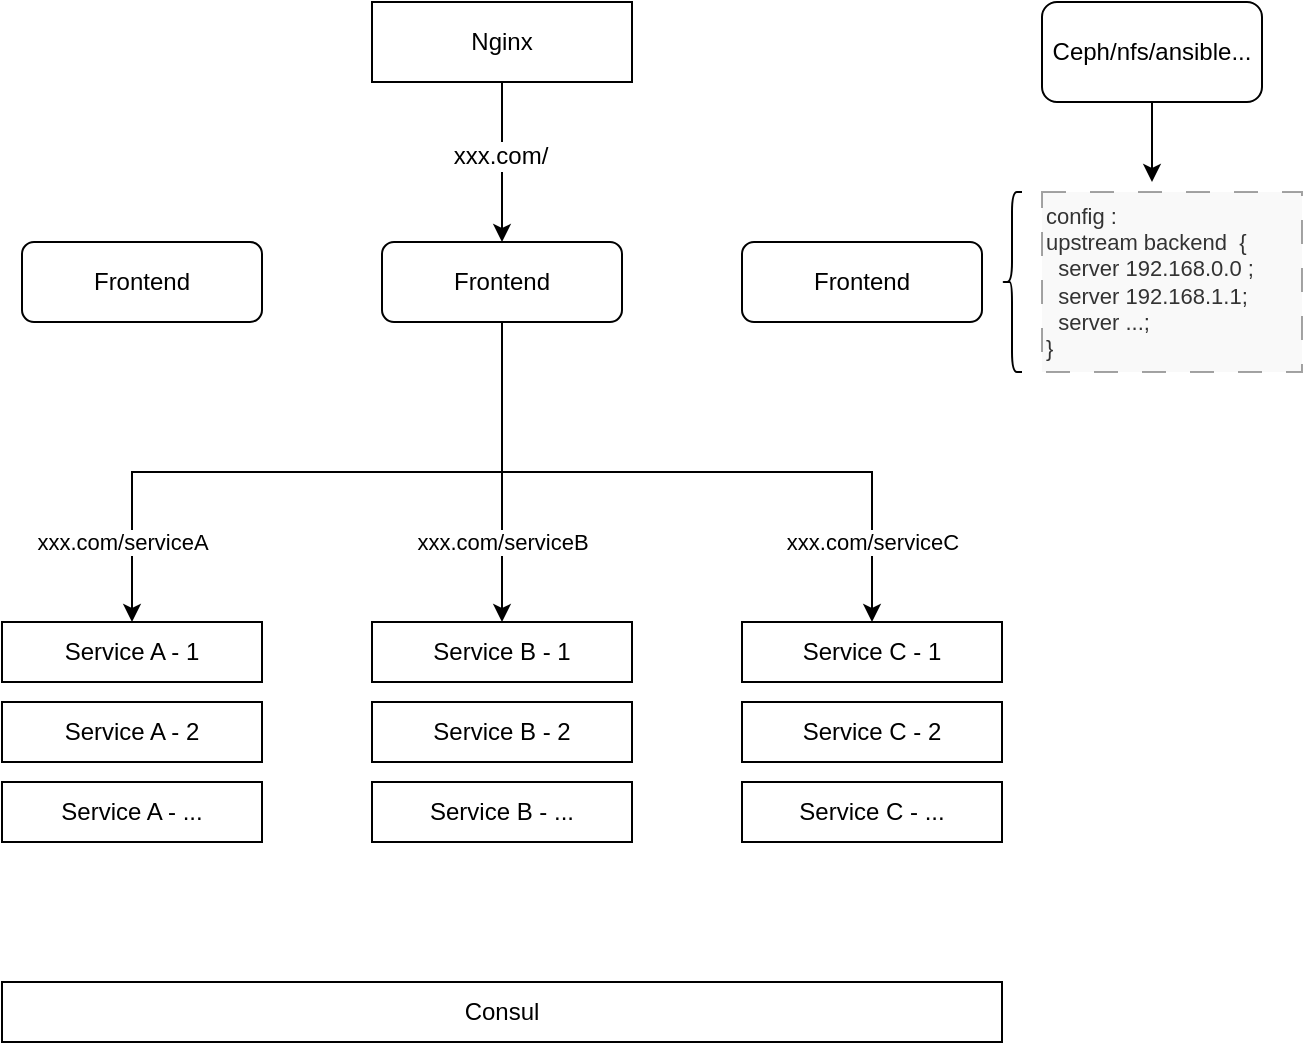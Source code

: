 <mxfile version="21.7.5" type="github">
  <diagram id="C5RBs43oDa-KdzZeNtuy" name="Page-1">
    <mxGraphModel dx="800" dy="1850" grid="1" gridSize="10" guides="1" tooltips="1" connect="1" arrows="1" fold="1" page="1" pageScale="1" pageWidth="827" pageHeight="1169" math="0" shadow="0">
      <root>
        <mxCell id="WIyWlLk6GJQsqaUBKTNV-0" />
        <mxCell id="WIyWlLk6GJQsqaUBKTNV-1" parent="WIyWlLk6GJQsqaUBKTNV-0" />
        <mxCell id="WIyWlLk6GJQsqaUBKTNV-3" value="Frontend" style="rounded=1;whiteSpace=wrap;html=1;fontSize=12;glass=0;strokeWidth=1;shadow=0;" parent="WIyWlLk6GJQsqaUBKTNV-1" vertex="1">
          <mxGeometry x="120" y="50" width="120" height="40" as="geometry" />
        </mxCell>
        <mxCell id="h03rKYbJXhHbw70bjrxY-0" value="Service A - 1" style="rounded=0;whiteSpace=wrap;html=1;" vertex="1" parent="WIyWlLk6GJQsqaUBKTNV-1">
          <mxGeometry x="110" y="240" width="130" height="30" as="geometry" />
        </mxCell>
        <mxCell id="h03rKYbJXhHbw70bjrxY-4" value="Service A - 2" style="rounded=0;whiteSpace=wrap;html=1;" vertex="1" parent="WIyWlLk6GJQsqaUBKTNV-1">
          <mxGeometry x="110" y="280" width="130" height="30" as="geometry" />
        </mxCell>
        <mxCell id="h03rKYbJXhHbw70bjrxY-5" value="Service A - ..." style="rounded=0;whiteSpace=wrap;html=1;" vertex="1" parent="WIyWlLk6GJQsqaUBKTNV-1">
          <mxGeometry x="110" y="320" width="130" height="30" as="geometry" />
        </mxCell>
        <mxCell id="h03rKYbJXhHbw70bjrxY-9" value="Service B - 1" style="rounded=0;whiteSpace=wrap;html=1;" vertex="1" parent="WIyWlLk6GJQsqaUBKTNV-1">
          <mxGeometry x="295" y="240" width="130" height="30" as="geometry" />
        </mxCell>
        <mxCell id="h03rKYbJXhHbw70bjrxY-10" value="Service B - 2" style="rounded=0;whiteSpace=wrap;html=1;" vertex="1" parent="WIyWlLk6GJQsqaUBKTNV-1">
          <mxGeometry x="295" y="280" width="130" height="30" as="geometry" />
        </mxCell>
        <mxCell id="h03rKYbJXhHbw70bjrxY-11" value="Service B - ..." style="rounded=0;whiteSpace=wrap;html=1;" vertex="1" parent="WIyWlLk6GJQsqaUBKTNV-1">
          <mxGeometry x="295" y="320" width="130" height="30" as="geometry" />
        </mxCell>
        <mxCell id="h03rKYbJXhHbw70bjrxY-20" style="edgeStyle=orthogonalEdgeStyle;rounded=1;orthogonalLoop=1;jettySize=auto;html=1;exitX=0.5;exitY=1;exitDx=0;exitDy=0;entryX=0.5;entryY=0;entryDx=0;entryDy=0;" edge="1" parent="WIyWlLk6GJQsqaUBKTNV-1" source="h03rKYbJXhHbw70bjrxY-12" target="h03rKYbJXhHbw70bjrxY-9">
          <mxGeometry relative="1" as="geometry" />
        </mxCell>
        <mxCell id="h03rKYbJXhHbw70bjrxY-24" value="xxx.com/serviceB" style="edgeLabel;html=1;align=center;verticalAlign=middle;resizable=0;points=[];" vertex="1" connectable="0" parent="h03rKYbJXhHbw70bjrxY-20">
          <mxGeometry x="0.454" y="1" relative="1" as="geometry">
            <mxPoint x="-1" y="1" as="offset" />
          </mxGeometry>
        </mxCell>
        <mxCell id="h03rKYbJXhHbw70bjrxY-21" style="edgeStyle=orthogonalEdgeStyle;rounded=0;orthogonalLoop=1;jettySize=auto;html=1;exitX=0.5;exitY=1;exitDx=0;exitDy=0;entryX=0.5;entryY=0;entryDx=0;entryDy=0;" edge="1" parent="WIyWlLk6GJQsqaUBKTNV-1" source="h03rKYbJXhHbw70bjrxY-12" target="h03rKYbJXhHbw70bjrxY-0">
          <mxGeometry relative="1" as="geometry" />
        </mxCell>
        <mxCell id="h03rKYbJXhHbw70bjrxY-23" value="xxx.com/serviceA" style="edgeLabel;html=1;align=center;verticalAlign=middle;resizable=0;points=[];" vertex="1" connectable="0" parent="h03rKYbJXhHbw70bjrxY-21">
          <mxGeometry x="0.245" y="2" relative="1" as="geometry">
            <mxPoint x="-57" y="33" as="offset" />
          </mxGeometry>
        </mxCell>
        <mxCell id="h03rKYbJXhHbw70bjrxY-22" style="orthogonalLoop=1;jettySize=auto;html=1;exitX=0.5;exitY=1;exitDx=0;exitDy=0;entryX=0.5;entryY=0;entryDx=0;entryDy=0;edgeStyle=orthogonalEdgeStyle;rounded=0;" edge="1" parent="WIyWlLk6GJQsqaUBKTNV-1" source="h03rKYbJXhHbw70bjrxY-12" target="h03rKYbJXhHbw70bjrxY-14">
          <mxGeometry relative="1" as="geometry" />
        </mxCell>
        <mxCell id="h03rKYbJXhHbw70bjrxY-12" value="Frontend" style="rounded=1;whiteSpace=wrap;html=1;fontSize=12;glass=0;strokeWidth=1;shadow=0;" vertex="1" parent="WIyWlLk6GJQsqaUBKTNV-1">
          <mxGeometry x="300" y="50" width="120" height="40" as="geometry" />
        </mxCell>
        <mxCell id="h03rKYbJXhHbw70bjrxY-13" value="Frontend" style="rounded=1;whiteSpace=wrap;html=1;fontSize=12;glass=0;strokeWidth=1;shadow=0;" vertex="1" parent="WIyWlLk6GJQsqaUBKTNV-1">
          <mxGeometry x="480" y="50" width="120" height="40" as="geometry" />
        </mxCell>
        <mxCell id="h03rKYbJXhHbw70bjrxY-14" value="Service C - 1" style="rounded=0;whiteSpace=wrap;html=1;" vertex="1" parent="WIyWlLk6GJQsqaUBKTNV-1">
          <mxGeometry x="480" y="240" width="130" height="30" as="geometry" />
        </mxCell>
        <mxCell id="h03rKYbJXhHbw70bjrxY-15" value="Service C - 2" style="rounded=0;whiteSpace=wrap;html=1;" vertex="1" parent="WIyWlLk6GJQsqaUBKTNV-1">
          <mxGeometry x="480" y="280" width="130" height="30" as="geometry" />
        </mxCell>
        <mxCell id="h03rKYbJXhHbw70bjrxY-16" value="Service C - ..." style="rounded=0;whiteSpace=wrap;html=1;" vertex="1" parent="WIyWlLk6GJQsqaUBKTNV-1">
          <mxGeometry x="480" y="320" width="130" height="30" as="geometry" />
        </mxCell>
        <mxCell id="h03rKYbJXhHbw70bjrxY-25" value="xxx.com/serviceC" style="edgeLabel;html=1;align=center;verticalAlign=middle;resizable=0;points=[];" vertex="1" connectable="0" parent="WIyWlLk6GJQsqaUBKTNV-1">
          <mxGeometry x="545" y="199.996" as="geometry" />
        </mxCell>
        <mxCell id="h03rKYbJXhHbw70bjrxY-28" value="" style="shape=curlyBracket;whiteSpace=wrap;html=1;rounded=1;labelPosition=left;verticalLabelPosition=middle;align=right;verticalAlign=middle;" vertex="1" parent="WIyWlLk6GJQsqaUBKTNV-1">
          <mxGeometry x="610" y="25" width="10" height="90" as="geometry" />
        </mxCell>
        <mxCell id="h03rKYbJXhHbw70bjrxY-33" value="&lt;div style=&quot;font-size: 11px;&quot;&gt;&lt;font style=&quot;font-size: 11px;&quot;&gt;config :&amp;nbsp;&lt;/font&gt;&lt;/div&gt;&lt;div style=&quot;font-size: 11px;&quot;&gt;&lt;font style=&quot;font-size: 11px;&quot;&gt;upstream backend&amp;nbsp; {&lt;/font&gt;&lt;/div&gt;&lt;div style=&quot;font-size: 11px;&quot;&gt;&lt;font style=&quot;font-size: 11px;&quot;&gt;&amp;nbsp; server 192.168.0.0 ;&lt;/font&gt;&lt;/div&gt;&lt;div style=&quot;font-size: 11px;&quot;&gt;&lt;font style=&quot;font-size: 11px;&quot;&gt;&amp;nbsp; server 192.168.1.1;&lt;/font&gt;&lt;/div&gt;&lt;div style=&quot;font-size: 11px;&quot;&gt;&lt;font style=&quot;font-size: 11px;&quot;&gt;&amp;nbsp; server ...;&lt;/font&gt;&lt;/div&gt;&lt;div style=&quot;font-size: 11px;&quot;&gt;&lt;font style=&quot;font-size: 11px;&quot;&gt;}&lt;/font&gt;&lt;/div&gt;" style="text;html=1;align=left;verticalAlign=middle;resizable=0;points=[];autosize=1;dashed=1;dashPattern=12 12;rounded=0;glass=0;opacity=60;fillColor=#f5f5f5;fontColor=#333333;strokeColor=#666666;" vertex="1" parent="WIyWlLk6GJQsqaUBKTNV-1">
          <mxGeometry x="630" y="25" width="130" height="90" as="geometry" />
        </mxCell>
        <mxCell id="h03rKYbJXhHbw70bjrxY-37" style="edgeStyle=orthogonalEdgeStyle;rounded=0;orthogonalLoop=1;jettySize=auto;html=1;exitX=0.5;exitY=1;exitDx=0;exitDy=0;" edge="1" parent="WIyWlLk6GJQsqaUBKTNV-1" source="h03rKYbJXhHbw70bjrxY-36">
          <mxGeometry relative="1" as="geometry">
            <mxPoint x="685" y="20" as="targetPoint" />
          </mxGeometry>
        </mxCell>
        <mxCell id="h03rKYbJXhHbw70bjrxY-36" value="Ceph/nfs/ansible..." style="rounded=1;whiteSpace=wrap;html=1;" vertex="1" parent="WIyWlLk6GJQsqaUBKTNV-1">
          <mxGeometry x="630" y="-70" width="110" height="50" as="geometry" />
        </mxCell>
        <mxCell id="h03rKYbJXhHbw70bjrxY-38" value="Consul" style="rounded=0;whiteSpace=wrap;html=1;" vertex="1" parent="WIyWlLk6GJQsqaUBKTNV-1">
          <mxGeometry x="110" y="420" width="500" height="30" as="geometry" />
        </mxCell>
        <mxCell id="h03rKYbJXhHbw70bjrxY-40" style="edgeStyle=orthogonalEdgeStyle;rounded=0;orthogonalLoop=1;jettySize=auto;html=1;exitX=0.5;exitY=1;exitDx=0;exitDy=0;entryX=0.5;entryY=0;entryDx=0;entryDy=0;" edge="1" parent="WIyWlLk6GJQsqaUBKTNV-1" source="h03rKYbJXhHbw70bjrxY-39" target="h03rKYbJXhHbw70bjrxY-12">
          <mxGeometry relative="1" as="geometry" />
        </mxCell>
        <mxCell id="h03rKYbJXhHbw70bjrxY-42" value="xxx.com/" style="edgeLabel;html=1;align=center;verticalAlign=middle;resizable=0;points=[];fontSize=12;" vertex="1" connectable="0" parent="h03rKYbJXhHbw70bjrxY-40">
          <mxGeometry x="-0.075" y="-1" relative="1" as="geometry">
            <mxPoint as="offset" />
          </mxGeometry>
        </mxCell>
        <mxCell id="h03rKYbJXhHbw70bjrxY-39" value="Nginx" style="whiteSpace=wrap;html=1;" vertex="1" parent="WIyWlLk6GJQsqaUBKTNV-1">
          <mxGeometry x="295" y="-70" width="130" height="40" as="geometry" />
        </mxCell>
      </root>
    </mxGraphModel>
  </diagram>
</mxfile>
